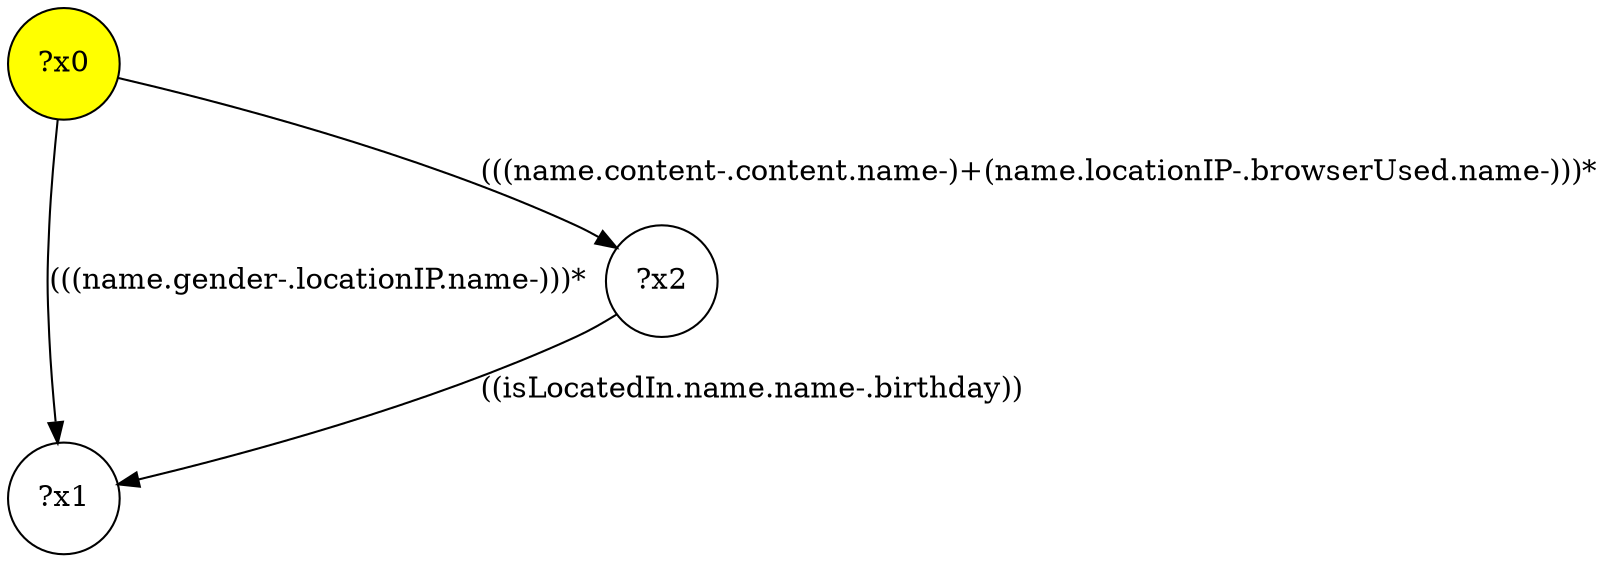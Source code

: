 digraph g {
	x0 [fillcolor="yellow", style="filled," shape=circle, label="?x0"];
	x1 [shape=circle, label="?x1"];
	x0 -> x1 [label="(((name.gender-.locationIP.name-)))*"];
	x2 [shape=circle, label="?x2"];
	x0 -> x2 [label="(((name.content-.content.name-)+(name.locationIP-.browserUsed.name-)))*"];
	x2 -> x1 [label="((isLocatedIn.name.name-.birthday))"];
}

